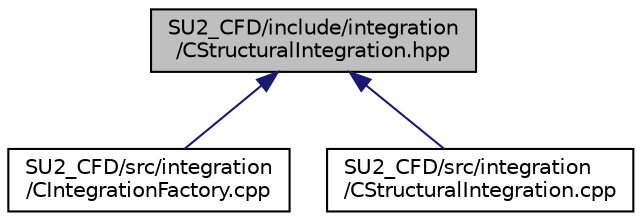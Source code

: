 digraph "SU2_CFD/include/integration/CStructuralIntegration.hpp"
{
 // LATEX_PDF_SIZE
  edge [fontname="Helvetica",fontsize="10",labelfontname="Helvetica",labelfontsize="10"];
  node [fontname="Helvetica",fontsize="10",shape=record];
  Node1 [label="SU2_CFD/include/integration\l/CStructuralIntegration.hpp",height=0.2,width=0.4,color="black", fillcolor="grey75", style="filled", fontcolor="black",tooltip="Declaration of class for numerical integration of structural problems."];
  Node1 -> Node2 [dir="back",color="midnightblue",fontsize="10",style="solid",fontname="Helvetica"];
  Node2 [label="SU2_CFD/src/integration\l/CIntegrationFactory.cpp",height=0.2,width=0.4,color="black", fillcolor="white", style="filled",URL="$CIntegrationFactory_8cpp.html",tooltip="Main subroutines for CIntegrationFactory ."];
  Node1 -> Node3 [dir="back",color="midnightblue",fontsize="10",style="solid",fontname="Helvetica"];
  Node3 [label="SU2_CFD/src/integration\l/CStructuralIntegration.cpp",height=0.2,width=0.4,color="black", fillcolor="white", style="filled",URL="$CStructuralIntegration_8cpp.html",tooltip="Space and time integration for structural problems."];
}

